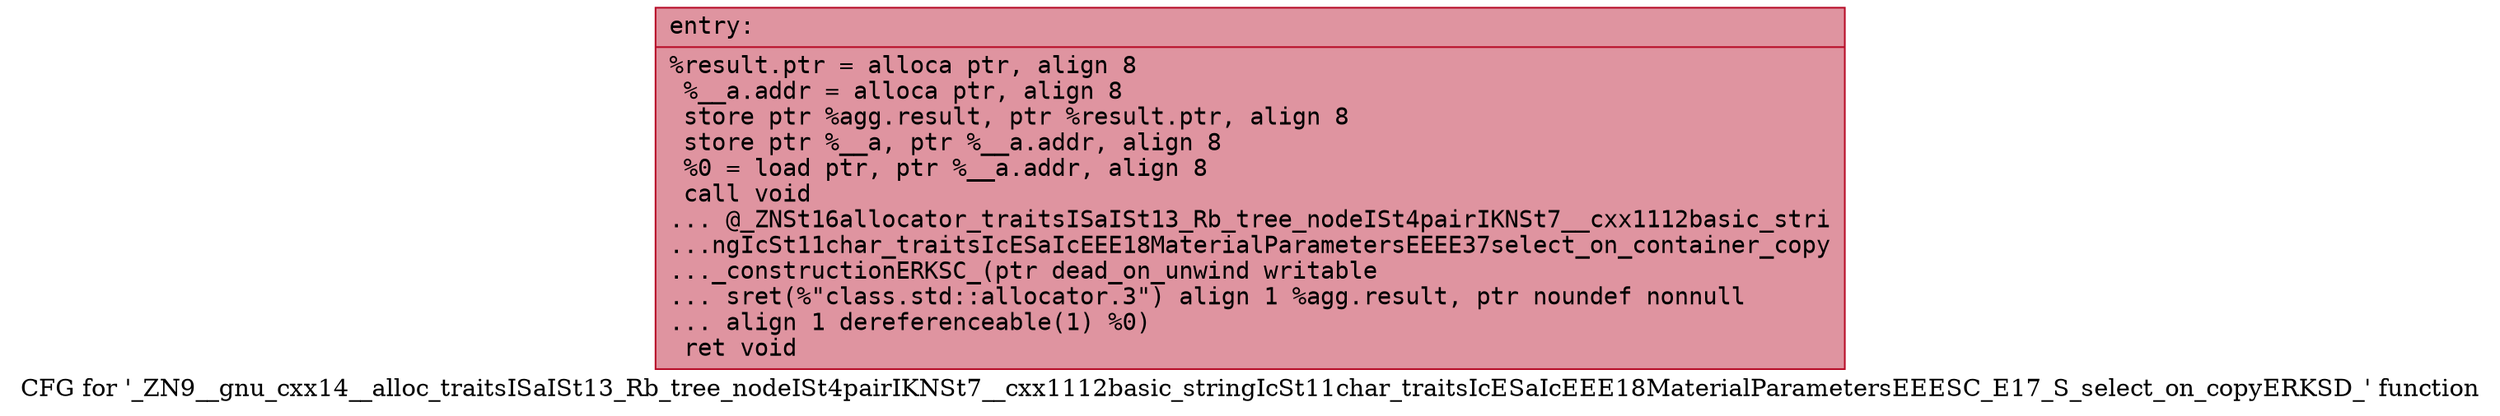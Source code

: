 digraph "CFG for '_ZN9__gnu_cxx14__alloc_traitsISaISt13_Rb_tree_nodeISt4pairIKNSt7__cxx1112basic_stringIcSt11char_traitsIcESaIcEEE18MaterialParametersEEESC_E17_S_select_on_copyERKSD_' function" {
	label="CFG for '_ZN9__gnu_cxx14__alloc_traitsISaISt13_Rb_tree_nodeISt4pairIKNSt7__cxx1112basic_stringIcSt11char_traitsIcESaIcEEE18MaterialParametersEEESC_E17_S_select_on_copyERKSD_' function";

	Node0x5642719bd9d0 [shape=record,color="#b70d28ff", style=filled, fillcolor="#b70d2870" fontname="Courier",label="{entry:\l|  %result.ptr = alloca ptr, align 8\l  %__a.addr = alloca ptr, align 8\l  store ptr %agg.result, ptr %result.ptr, align 8\l  store ptr %__a, ptr %__a.addr, align 8\l  %0 = load ptr, ptr %__a.addr, align 8\l  call void\l... @_ZNSt16allocator_traitsISaISt13_Rb_tree_nodeISt4pairIKNSt7__cxx1112basic_stri\l...ngIcSt11char_traitsIcESaIcEEE18MaterialParametersEEEE37select_on_container_copy\l..._constructionERKSC_(ptr dead_on_unwind writable\l... sret(%\"class.std::allocator.3\") align 1 %agg.result, ptr noundef nonnull\l... align 1 dereferenceable(1) %0)\l  ret void\l}"];
}

